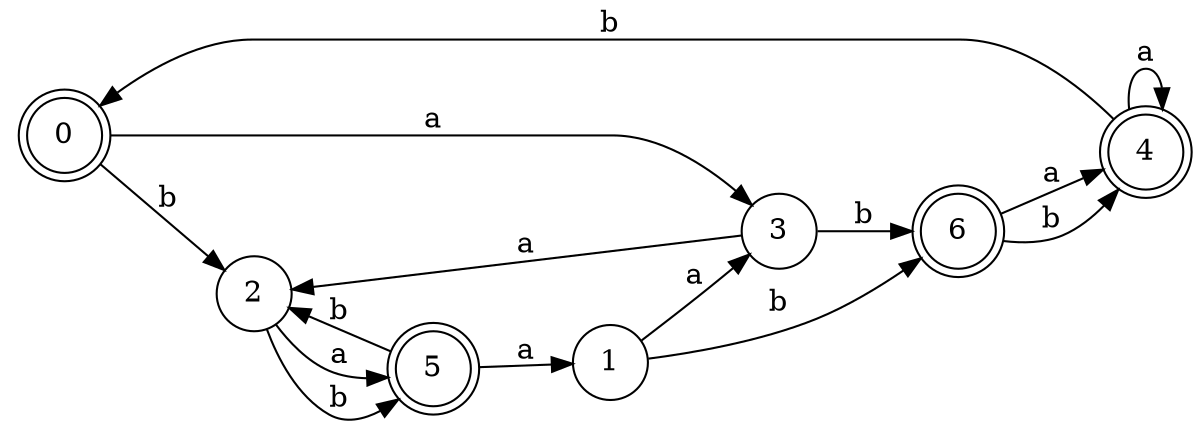 digraph n6_7 {
__start0 [label="" shape="none"];

rankdir=LR;
size="8,5";

s0 [style="rounded,filled", color="black", fillcolor="white" shape="doublecircle", label="0"];
s1 [style="filled", color="black", fillcolor="white" shape="circle", label="1"];
s2 [style="filled", color="black", fillcolor="white" shape="circle", label="2"];
s3 [style="filled", color="black", fillcolor="white" shape="circle", label="3"];
s4 [style="rounded,filled", color="black", fillcolor="white" shape="doublecircle", label="4"];
s5 [style="rounded,filled", color="black", fillcolor="white" shape="doublecircle", label="5"];
s6 [style="rounded,filled", color="black", fillcolor="white" shape="doublecircle", label="6"];
s0 -> s3 [label="a"];
s0 -> s2 [label="b"];
s1 -> s3 [label="a"];
s1 -> s6 [label="b"];
s2 -> s5 [label="a"];
s2 -> s5 [label="b"];
s3 -> s2 [label="a"];
s3 -> s6 [label="b"];
s4 -> s4 [label="a"];
s4 -> s0 [label="b"];
s5 -> s1 [label="a"];
s5 -> s2 [label="b"];
s6 -> s4 [label="a"];
s6 -> s4 [label="b"];

}